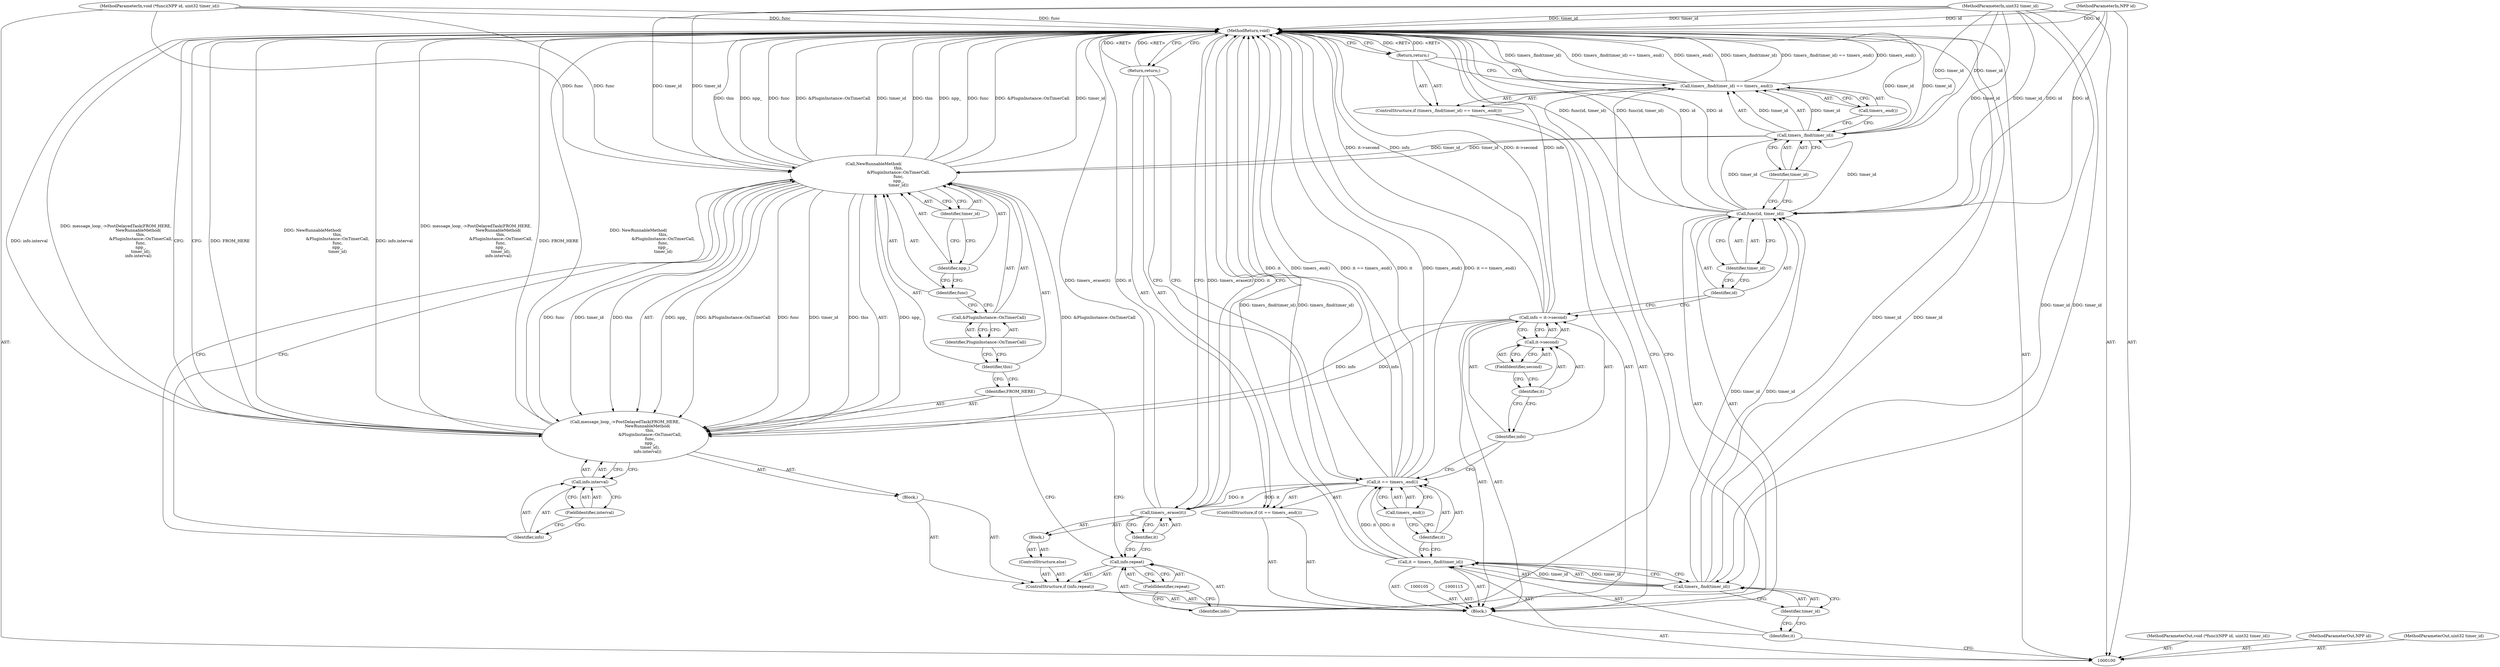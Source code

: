 digraph "1_Chrome_ea3d1d84be3d6f97bf50e76511c9e26af6895533_28" {
"1000151" [label="(MethodReturn,void)"];
"1000101" [label="(MethodParameterIn,void (*func)(NPP id, uint32 timer_id))"];
"1000214" [label="(MethodParameterOut,void (*func)(NPP id, uint32 timer_id))"];
"1000123" [label="(Identifier,timer_id)"];
"1000121" [label="(Call,func(id, timer_id))"];
"1000122" [label="(Identifier,id)"];
"1000127" [label="(Identifier,timer_id)"];
"1000124" [label="(ControlStructure,if (timers_.find(timer_id) == timers_.end()))"];
"1000128" [label="(Call,timers_.end())"];
"1000125" [label="(Call,timers_.find(timer_id) == timers_.end())"];
"1000126" [label="(Call,timers_.find(timer_id))"];
"1000129" [label="(Return,return;)"];
"1000133" [label="(FieldIdentifier,repeat)"];
"1000134" [label="(Block,)"];
"1000130" [label="(ControlStructure,if (info.repeat))"];
"1000131" [label="(Call,info.repeat)"];
"1000132" [label="(Identifier,info)"];
"1000136" [label="(Identifier,FROM_HERE)"];
"1000135" [label="(Call,message_loop_->PostDelayedTask(FROM_HERE,\n                                   NewRunnableMethod(\n                                       this,\n                                       &PluginInstance::OnTimerCall,\n                                       func,\n                                       npp_,\n                                       timer_id),\n                                   info.interval))"];
"1000137" [label="(Call,NewRunnableMethod(\n                                       this,\n                                       &PluginInstance::OnTimerCall,\n                                       func,\n                                       npp_,\n                                       timer_id))"];
"1000138" [label="(Identifier,this)"];
"1000139" [label="(Call,&PluginInstance::OnTimerCall)"];
"1000140" [label="(Identifier,PluginInstance::OnTimerCall)"];
"1000102" [label="(MethodParameterIn,NPP id)"];
"1000215" [label="(MethodParameterOut,NPP id)"];
"1000141" [label="(Identifier,func)"];
"1000142" [label="(Identifier,npp_)"];
"1000143" [label="(Identifier,timer_id)"];
"1000144" [label="(Call,info.interval)"];
"1000145" [label="(Identifier,info)"];
"1000146" [label="(FieldIdentifier,interval)"];
"1000148" [label="(Block,)"];
"1000147" [label="(ControlStructure,else)"];
"1000150" [label="(Identifier,it)"];
"1000149" [label="(Call,timers_.erase(it))"];
"1000103" [label="(MethodParameterIn,uint32 timer_id)"];
"1000216" [label="(MethodParameterOut,uint32 timer_id)"];
"1000104" [label="(Block,)"];
"1000106" [label="(Call,it = timers_.find(timer_id))"];
"1000107" [label="(Identifier,it)"];
"1000108" [label="(Call,timers_.find(timer_id))"];
"1000109" [label="(Identifier,timer_id)"];
"1000113" [label="(Call,timers_.end())"];
"1000110" [label="(ControlStructure,if (it == timers_.end()))"];
"1000111" [label="(Call,it == timers_.end())"];
"1000112" [label="(Identifier,it)"];
"1000114" [label="(Return,return;)"];
"1000116" [label="(Call,info = it->second)"];
"1000117" [label="(Identifier,info)"];
"1000118" [label="(Call,it->second)"];
"1000119" [label="(Identifier,it)"];
"1000120" [label="(FieldIdentifier,second)"];
"1000151" -> "1000100"  [label="AST: "];
"1000151" -> "1000114"  [label="CFG: "];
"1000151" -> "1000129"  [label="CFG: "];
"1000151" -> "1000135"  [label="CFG: "];
"1000151" -> "1000149"  [label="CFG: "];
"1000114" -> "1000151"  [label="DDG: <RET>"];
"1000129" -> "1000151"  [label="DDG: <RET>"];
"1000116" -> "1000151"  [label="DDG: info"];
"1000116" -> "1000151"  [label="DDG: it->second"];
"1000125" -> "1000151"  [label="DDG: timers_.find(timer_id)"];
"1000125" -> "1000151"  [label="DDG: timers_.find(timer_id) == timers_.end()"];
"1000125" -> "1000151"  [label="DDG: timers_.end()"];
"1000137" -> "1000151"  [label="DDG: npp_"];
"1000137" -> "1000151"  [label="DDG: func"];
"1000137" -> "1000151"  [label="DDG: &PluginInstance::OnTimerCall"];
"1000137" -> "1000151"  [label="DDG: timer_id"];
"1000137" -> "1000151"  [label="DDG: this"];
"1000106" -> "1000151"  [label="DDG: timers_.find(timer_id)"];
"1000121" -> "1000151"  [label="DDG: func(id, timer_id)"];
"1000121" -> "1000151"  [label="DDG: id"];
"1000149" -> "1000151"  [label="DDG: timers_.erase(it)"];
"1000149" -> "1000151"  [label="DDG: it"];
"1000126" -> "1000151"  [label="DDG: timer_id"];
"1000103" -> "1000151"  [label="DDG: timer_id"];
"1000135" -> "1000151"  [label="DDG: info.interval"];
"1000135" -> "1000151"  [label="DDG: message_loop_->PostDelayedTask(FROM_HERE,\n                                   NewRunnableMethod(\n                                       this,\n                                       &PluginInstance::OnTimerCall,\n                                       func,\n                                       npp_,\n                                       timer_id),\n                                   info.interval)"];
"1000135" -> "1000151"  [label="DDG: FROM_HERE"];
"1000135" -> "1000151"  [label="DDG: NewRunnableMethod(\n                                       this,\n                                       &PluginInstance::OnTimerCall,\n                                       func,\n                                       npp_,\n                                       timer_id)"];
"1000102" -> "1000151"  [label="DDG: id"];
"1000111" -> "1000151"  [label="DDG: it"];
"1000111" -> "1000151"  [label="DDG: timers_.end()"];
"1000111" -> "1000151"  [label="DDG: it == timers_.end()"];
"1000101" -> "1000151"  [label="DDG: func"];
"1000108" -> "1000151"  [label="DDG: timer_id"];
"1000101" -> "1000100"  [label="AST: "];
"1000101" -> "1000151"  [label="DDG: func"];
"1000101" -> "1000137"  [label="DDG: func"];
"1000214" -> "1000100"  [label="AST: "];
"1000123" -> "1000121"  [label="AST: "];
"1000123" -> "1000122"  [label="CFG: "];
"1000121" -> "1000123"  [label="CFG: "];
"1000121" -> "1000104"  [label="AST: "];
"1000121" -> "1000123"  [label="CFG: "];
"1000122" -> "1000121"  [label="AST: "];
"1000123" -> "1000121"  [label="AST: "];
"1000127" -> "1000121"  [label="CFG: "];
"1000121" -> "1000151"  [label="DDG: func(id, timer_id)"];
"1000121" -> "1000151"  [label="DDG: id"];
"1000102" -> "1000121"  [label="DDG: id"];
"1000108" -> "1000121"  [label="DDG: timer_id"];
"1000103" -> "1000121"  [label="DDG: timer_id"];
"1000121" -> "1000126"  [label="DDG: timer_id"];
"1000122" -> "1000121"  [label="AST: "];
"1000122" -> "1000116"  [label="CFG: "];
"1000123" -> "1000122"  [label="CFG: "];
"1000127" -> "1000126"  [label="AST: "];
"1000127" -> "1000121"  [label="CFG: "];
"1000126" -> "1000127"  [label="CFG: "];
"1000124" -> "1000104"  [label="AST: "];
"1000125" -> "1000124"  [label="AST: "];
"1000129" -> "1000124"  [label="AST: "];
"1000128" -> "1000125"  [label="AST: "];
"1000128" -> "1000126"  [label="CFG: "];
"1000125" -> "1000128"  [label="CFG: "];
"1000125" -> "1000124"  [label="AST: "];
"1000125" -> "1000128"  [label="CFG: "];
"1000126" -> "1000125"  [label="AST: "];
"1000128" -> "1000125"  [label="AST: "];
"1000129" -> "1000125"  [label="CFG: "];
"1000132" -> "1000125"  [label="CFG: "];
"1000125" -> "1000151"  [label="DDG: timers_.find(timer_id)"];
"1000125" -> "1000151"  [label="DDG: timers_.find(timer_id) == timers_.end()"];
"1000125" -> "1000151"  [label="DDG: timers_.end()"];
"1000126" -> "1000125"  [label="DDG: timer_id"];
"1000126" -> "1000125"  [label="AST: "];
"1000126" -> "1000127"  [label="CFG: "];
"1000127" -> "1000126"  [label="AST: "];
"1000128" -> "1000126"  [label="CFG: "];
"1000126" -> "1000151"  [label="DDG: timer_id"];
"1000126" -> "1000125"  [label="DDG: timer_id"];
"1000121" -> "1000126"  [label="DDG: timer_id"];
"1000103" -> "1000126"  [label="DDG: timer_id"];
"1000126" -> "1000137"  [label="DDG: timer_id"];
"1000129" -> "1000124"  [label="AST: "];
"1000129" -> "1000125"  [label="CFG: "];
"1000151" -> "1000129"  [label="CFG: "];
"1000129" -> "1000151"  [label="DDG: <RET>"];
"1000133" -> "1000131"  [label="AST: "];
"1000133" -> "1000132"  [label="CFG: "];
"1000131" -> "1000133"  [label="CFG: "];
"1000134" -> "1000130"  [label="AST: "];
"1000135" -> "1000134"  [label="AST: "];
"1000130" -> "1000104"  [label="AST: "];
"1000131" -> "1000130"  [label="AST: "];
"1000134" -> "1000130"  [label="AST: "];
"1000147" -> "1000130"  [label="AST: "];
"1000131" -> "1000130"  [label="AST: "];
"1000131" -> "1000133"  [label="CFG: "];
"1000132" -> "1000131"  [label="AST: "];
"1000133" -> "1000131"  [label="AST: "];
"1000136" -> "1000131"  [label="CFG: "];
"1000150" -> "1000131"  [label="CFG: "];
"1000132" -> "1000131"  [label="AST: "];
"1000132" -> "1000125"  [label="CFG: "];
"1000133" -> "1000132"  [label="CFG: "];
"1000136" -> "1000135"  [label="AST: "];
"1000136" -> "1000131"  [label="CFG: "];
"1000138" -> "1000136"  [label="CFG: "];
"1000135" -> "1000134"  [label="AST: "];
"1000135" -> "1000144"  [label="CFG: "];
"1000136" -> "1000135"  [label="AST: "];
"1000137" -> "1000135"  [label="AST: "];
"1000144" -> "1000135"  [label="AST: "];
"1000151" -> "1000135"  [label="CFG: "];
"1000135" -> "1000151"  [label="DDG: info.interval"];
"1000135" -> "1000151"  [label="DDG: message_loop_->PostDelayedTask(FROM_HERE,\n                                   NewRunnableMethod(\n                                       this,\n                                       &PluginInstance::OnTimerCall,\n                                       func,\n                                       npp_,\n                                       timer_id),\n                                   info.interval)"];
"1000135" -> "1000151"  [label="DDG: FROM_HERE"];
"1000135" -> "1000151"  [label="DDG: NewRunnableMethod(\n                                       this,\n                                       &PluginInstance::OnTimerCall,\n                                       func,\n                                       npp_,\n                                       timer_id)"];
"1000137" -> "1000135"  [label="DDG: npp_"];
"1000137" -> "1000135"  [label="DDG: &PluginInstance::OnTimerCall"];
"1000137" -> "1000135"  [label="DDG: func"];
"1000137" -> "1000135"  [label="DDG: timer_id"];
"1000137" -> "1000135"  [label="DDG: this"];
"1000116" -> "1000135"  [label="DDG: info"];
"1000137" -> "1000135"  [label="AST: "];
"1000137" -> "1000143"  [label="CFG: "];
"1000138" -> "1000137"  [label="AST: "];
"1000139" -> "1000137"  [label="AST: "];
"1000141" -> "1000137"  [label="AST: "];
"1000142" -> "1000137"  [label="AST: "];
"1000143" -> "1000137"  [label="AST: "];
"1000145" -> "1000137"  [label="CFG: "];
"1000137" -> "1000151"  [label="DDG: npp_"];
"1000137" -> "1000151"  [label="DDG: func"];
"1000137" -> "1000151"  [label="DDG: &PluginInstance::OnTimerCall"];
"1000137" -> "1000151"  [label="DDG: timer_id"];
"1000137" -> "1000151"  [label="DDG: this"];
"1000137" -> "1000135"  [label="DDG: npp_"];
"1000137" -> "1000135"  [label="DDG: &PluginInstance::OnTimerCall"];
"1000137" -> "1000135"  [label="DDG: func"];
"1000137" -> "1000135"  [label="DDG: timer_id"];
"1000137" -> "1000135"  [label="DDG: this"];
"1000101" -> "1000137"  [label="DDG: func"];
"1000126" -> "1000137"  [label="DDG: timer_id"];
"1000103" -> "1000137"  [label="DDG: timer_id"];
"1000138" -> "1000137"  [label="AST: "];
"1000138" -> "1000136"  [label="CFG: "];
"1000140" -> "1000138"  [label="CFG: "];
"1000139" -> "1000137"  [label="AST: "];
"1000139" -> "1000140"  [label="CFG: "];
"1000140" -> "1000139"  [label="AST: "];
"1000141" -> "1000139"  [label="CFG: "];
"1000140" -> "1000139"  [label="AST: "];
"1000140" -> "1000138"  [label="CFG: "];
"1000139" -> "1000140"  [label="CFG: "];
"1000102" -> "1000100"  [label="AST: "];
"1000102" -> "1000151"  [label="DDG: id"];
"1000102" -> "1000121"  [label="DDG: id"];
"1000215" -> "1000100"  [label="AST: "];
"1000141" -> "1000137"  [label="AST: "];
"1000141" -> "1000139"  [label="CFG: "];
"1000142" -> "1000141"  [label="CFG: "];
"1000142" -> "1000137"  [label="AST: "];
"1000142" -> "1000141"  [label="CFG: "];
"1000143" -> "1000142"  [label="CFG: "];
"1000143" -> "1000137"  [label="AST: "];
"1000143" -> "1000142"  [label="CFG: "];
"1000137" -> "1000143"  [label="CFG: "];
"1000144" -> "1000135"  [label="AST: "];
"1000144" -> "1000146"  [label="CFG: "];
"1000145" -> "1000144"  [label="AST: "];
"1000146" -> "1000144"  [label="AST: "];
"1000135" -> "1000144"  [label="CFG: "];
"1000145" -> "1000144"  [label="AST: "];
"1000145" -> "1000137"  [label="CFG: "];
"1000146" -> "1000145"  [label="CFG: "];
"1000146" -> "1000144"  [label="AST: "];
"1000146" -> "1000145"  [label="CFG: "];
"1000144" -> "1000146"  [label="CFG: "];
"1000148" -> "1000147"  [label="AST: "];
"1000149" -> "1000148"  [label="AST: "];
"1000147" -> "1000130"  [label="AST: "];
"1000148" -> "1000147"  [label="AST: "];
"1000150" -> "1000149"  [label="AST: "];
"1000150" -> "1000131"  [label="CFG: "];
"1000149" -> "1000150"  [label="CFG: "];
"1000149" -> "1000148"  [label="AST: "];
"1000149" -> "1000150"  [label="CFG: "];
"1000150" -> "1000149"  [label="AST: "];
"1000151" -> "1000149"  [label="CFG: "];
"1000149" -> "1000151"  [label="DDG: timers_.erase(it)"];
"1000149" -> "1000151"  [label="DDG: it"];
"1000111" -> "1000149"  [label="DDG: it"];
"1000103" -> "1000100"  [label="AST: "];
"1000103" -> "1000151"  [label="DDG: timer_id"];
"1000103" -> "1000108"  [label="DDG: timer_id"];
"1000103" -> "1000121"  [label="DDG: timer_id"];
"1000103" -> "1000126"  [label="DDG: timer_id"];
"1000103" -> "1000137"  [label="DDG: timer_id"];
"1000216" -> "1000100"  [label="AST: "];
"1000104" -> "1000100"  [label="AST: "];
"1000105" -> "1000104"  [label="AST: "];
"1000106" -> "1000104"  [label="AST: "];
"1000110" -> "1000104"  [label="AST: "];
"1000115" -> "1000104"  [label="AST: "];
"1000116" -> "1000104"  [label="AST: "];
"1000121" -> "1000104"  [label="AST: "];
"1000124" -> "1000104"  [label="AST: "];
"1000130" -> "1000104"  [label="AST: "];
"1000106" -> "1000104"  [label="AST: "];
"1000106" -> "1000108"  [label="CFG: "];
"1000107" -> "1000106"  [label="AST: "];
"1000108" -> "1000106"  [label="AST: "];
"1000112" -> "1000106"  [label="CFG: "];
"1000106" -> "1000151"  [label="DDG: timers_.find(timer_id)"];
"1000108" -> "1000106"  [label="DDG: timer_id"];
"1000106" -> "1000111"  [label="DDG: it"];
"1000107" -> "1000106"  [label="AST: "];
"1000107" -> "1000100"  [label="CFG: "];
"1000109" -> "1000107"  [label="CFG: "];
"1000108" -> "1000106"  [label="AST: "];
"1000108" -> "1000109"  [label="CFG: "];
"1000109" -> "1000108"  [label="AST: "];
"1000106" -> "1000108"  [label="CFG: "];
"1000108" -> "1000151"  [label="DDG: timer_id"];
"1000108" -> "1000106"  [label="DDG: timer_id"];
"1000103" -> "1000108"  [label="DDG: timer_id"];
"1000108" -> "1000121"  [label="DDG: timer_id"];
"1000109" -> "1000108"  [label="AST: "];
"1000109" -> "1000107"  [label="CFG: "];
"1000108" -> "1000109"  [label="CFG: "];
"1000113" -> "1000111"  [label="AST: "];
"1000113" -> "1000112"  [label="CFG: "];
"1000111" -> "1000113"  [label="CFG: "];
"1000110" -> "1000104"  [label="AST: "];
"1000111" -> "1000110"  [label="AST: "];
"1000114" -> "1000110"  [label="AST: "];
"1000111" -> "1000110"  [label="AST: "];
"1000111" -> "1000113"  [label="CFG: "];
"1000112" -> "1000111"  [label="AST: "];
"1000113" -> "1000111"  [label="AST: "];
"1000114" -> "1000111"  [label="CFG: "];
"1000117" -> "1000111"  [label="CFG: "];
"1000111" -> "1000151"  [label="DDG: it"];
"1000111" -> "1000151"  [label="DDG: timers_.end()"];
"1000111" -> "1000151"  [label="DDG: it == timers_.end()"];
"1000106" -> "1000111"  [label="DDG: it"];
"1000111" -> "1000149"  [label="DDG: it"];
"1000112" -> "1000111"  [label="AST: "];
"1000112" -> "1000106"  [label="CFG: "];
"1000113" -> "1000112"  [label="CFG: "];
"1000114" -> "1000110"  [label="AST: "];
"1000114" -> "1000111"  [label="CFG: "];
"1000151" -> "1000114"  [label="CFG: "];
"1000114" -> "1000151"  [label="DDG: <RET>"];
"1000116" -> "1000104"  [label="AST: "];
"1000116" -> "1000118"  [label="CFG: "];
"1000117" -> "1000116"  [label="AST: "];
"1000118" -> "1000116"  [label="AST: "];
"1000122" -> "1000116"  [label="CFG: "];
"1000116" -> "1000151"  [label="DDG: info"];
"1000116" -> "1000151"  [label="DDG: it->second"];
"1000116" -> "1000135"  [label="DDG: info"];
"1000117" -> "1000116"  [label="AST: "];
"1000117" -> "1000111"  [label="CFG: "];
"1000119" -> "1000117"  [label="CFG: "];
"1000118" -> "1000116"  [label="AST: "];
"1000118" -> "1000120"  [label="CFG: "];
"1000119" -> "1000118"  [label="AST: "];
"1000120" -> "1000118"  [label="AST: "];
"1000116" -> "1000118"  [label="CFG: "];
"1000119" -> "1000118"  [label="AST: "];
"1000119" -> "1000117"  [label="CFG: "];
"1000120" -> "1000119"  [label="CFG: "];
"1000120" -> "1000118"  [label="AST: "];
"1000120" -> "1000119"  [label="CFG: "];
"1000118" -> "1000120"  [label="CFG: "];
}
